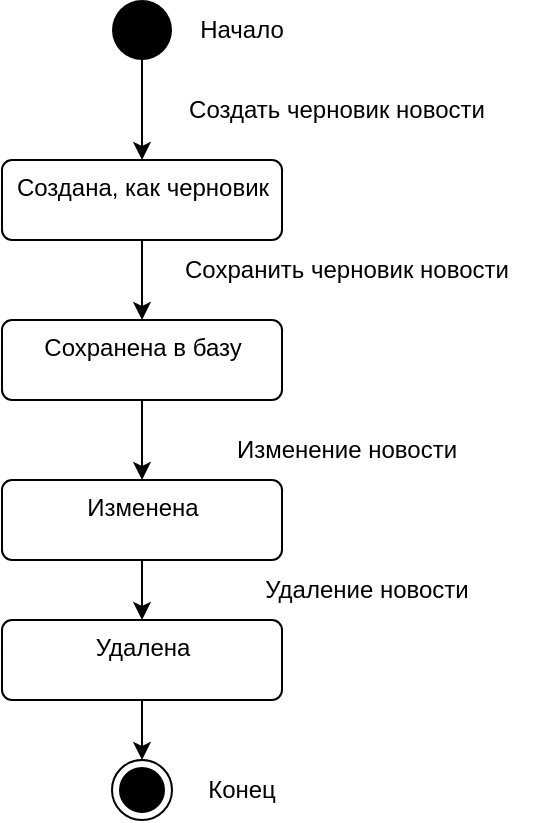 <mxfile version="15.8.9" type="device"><diagram id="kV1Vxhw6fLtBy0KE2dfP" name="Page-1"><mxGraphModel dx="1374" dy="789" grid="1" gridSize="10" guides="1" tooltips="1" connect="1" arrows="1" fold="1" page="1" pageScale="1" pageWidth="827" pageHeight="1169" math="0" shadow="0"><root><mxCell id="0"/><mxCell id="1" parent="0"/><mxCell id="dzfMCIO0nK5a4_4fpD7E-7" style="edgeStyle=orthogonalEdgeStyle;rounded=0;orthogonalLoop=1;jettySize=auto;html=1;" parent="1" source="dzfMCIO0nK5a4_4fpD7E-2" target="dzfMCIO0nK5a4_4fpD7E-3" edge="1"><mxGeometry relative="1" as="geometry"/></mxCell><mxCell id="dzfMCIO0nK5a4_4fpD7E-2" value="" style="ellipse;fillColor=#000000;strokeColor=none;" parent="1" vertex="1"><mxGeometry x="320" y="130" width="30" height="30" as="geometry"/></mxCell><mxCell id="dzfMCIO0nK5a4_4fpD7E-8" style="edgeStyle=orthogonalEdgeStyle;rounded=0;orthogonalLoop=1;jettySize=auto;html=1;" parent="1" source="dzfMCIO0nK5a4_4fpD7E-3" target="dzfMCIO0nK5a4_4fpD7E-4" edge="1"><mxGeometry relative="1" as="geometry"/></mxCell><mxCell id="dzfMCIO0nK5a4_4fpD7E-3" value="Создана, как черновик" style="html=1;align=center;verticalAlign=top;rounded=1;absoluteArcSize=1;arcSize=10;dashed=0;" parent="1" vertex="1"><mxGeometry x="265" y="210" width="140" height="40" as="geometry"/></mxCell><mxCell id="dzfMCIO0nK5a4_4fpD7E-9" style="edgeStyle=orthogonalEdgeStyle;rounded=0;orthogonalLoop=1;jettySize=auto;html=1;" parent="1" source="dzfMCIO0nK5a4_4fpD7E-4" target="dzfMCIO0nK5a4_4fpD7E-5" edge="1"><mxGeometry relative="1" as="geometry"/></mxCell><mxCell id="dzfMCIO0nK5a4_4fpD7E-4" value="Сохранена в базу" style="html=1;align=center;verticalAlign=top;rounded=1;absoluteArcSize=1;arcSize=10;dashed=0;" parent="1" vertex="1"><mxGeometry x="265" y="290" width="140" height="40" as="geometry"/></mxCell><mxCell id="dzfMCIO0nK5a4_4fpD7E-10" style="edgeStyle=orthogonalEdgeStyle;rounded=0;orthogonalLoop=1;jettySize=auto;html=1;" parent="1" source="dzfMCIO0nK5a4_4fpD7E-5" target="dzfMCIO0nK5a4_4fpD7E-6" edge="1"><mxGeometry relative="1" as="geometry"/></mxCell><mxCell id="dzfMCIO0nK5a4_4fpD7E-5" value="&lt;div&gt;Изменена&lt;/div&gt;" style="html=1;align=center;verticalAlign=top;rounded=1;absoluteArcSize=1;arcSize=10;dashed=0;" parent="1" vertex="1"><mxGeometry x="265" y="370" width="140" height="40" as="geometry"/></mxCell><mxCell id="dzfMCIO0nK5a4_4fpD7E-13" style="edgeStyle=orthogonalEdgeStyle;rounded=0;orthogonalLoop=1;jettySize=auto;html=1;" parent="1" source="dzfMCIO0nK5a4_4fpD7E-6" target="dzfMCIO0nK5a4_4fpD7E-11" edge="1"><mxGeometry relative="1" as="geometry"/></mxCell><mxCell id="dzfMCIO0nK5a4_4fpD7E-6" value="Удалена" style="html=1;align=center;verticalAlign=top;rounded=1;absoluteArcSize=1;arcSize=10;dashed=0;" parent="1" vertex="1"><mxGeometry x="265" y="440" width="140" height="40" as="geometry"/></mxCell><mxCell id="dzfMCIO0nK5a4_4fpD7E-11" value="" style="ellipse;html=1;shape=endState;fillColor=#000000;strokeColor=#000000;" parent="1" vertex="1"><mxGeometry x="320" y="510" width="30" height="30" as="geometry"/></mxCell><mxCell id="dzfMCIO0nK5a4_4fpD7E-14" value="&lt;div&gt;Начало&lt;/div&gt;" style="text;html=1;strokeColor=none;fillColor=none;align=center;verticalAlign=middle;whiteSpace=wrap;rounded=0;" parent="1" vertex="1"><mxGeometry x="355" y="130" width="60" height="30" as="geometry"/></mxCell><mxCell id="dzfMCIO0nK5a4_4fpD7E-15" value="&lt;div&gt;Создать черновик новости&lt;/div&gt;" style="text;html=1;strokeColor=none;fillColor=none;align=center;verticalAlign=middle;whiteSpace=wrap;rounded=0;" parent="1" vertex="1"><mxGeometry x="345" y="170" width="175" height="30" as="geometry"/></mxCell><mxCell id="dzfMCIO0nK5a4_4fpD7E-16" value="&lt;div&gt;Сохранить черновик новости&lt;/div&gt;" style="text;html=1;strokeColor=none;fillColor=none;align=center;verticalAlign=middle;whiteSpace=wrap;rounded=0;" parent="1" vertex="1"><mxGeometry x="350" y="250" width="175" height="30" as="geometry"/></mxCell><mxCell id="dzfMCIO0nK5a4_4fpD7E-17" value="&lt;div&gt;Изменение новости&lt;br&gt;&lt;/div&gt;" style="text;html=1;strokeColor=none;fillColor=none;align=center;verticalAlign=middle;whiteSpace=wrap;rounded=0;" parent="1" vertex="1"><mxGeometry x="350" y="340" width="175" height="30" as="geometry"/></mxCell><mxCell id="dzfMCIO0nK5a4_4fpD7E-18" value="&lt;div&gt;Удаление новости&lt;/div&gt;" style="text;html=1;strokeColor=none;fillColor=none;align=center;verticalAlign=middle;whiteSpace=wrap;rounded=0;" parent="1" vertex="1"><mxGeometry x="360" y="410" width="175" height="30" as="geometry"/></mxCell><mxCell id="dzfMCIO0nK5a4_4fpD7E-19" value="Конец" style="text;html=1;strokeColor=none;fillColor=none;align=center;verticalAlign=middle;whiteSpace=wrap;rounded=0;" parent="1" vertex="1"><mxGeometry x="350" y="510" width="70" height="30" as="geometry"/></mxCell></root></mxGraphModel></diagram></mxfile>